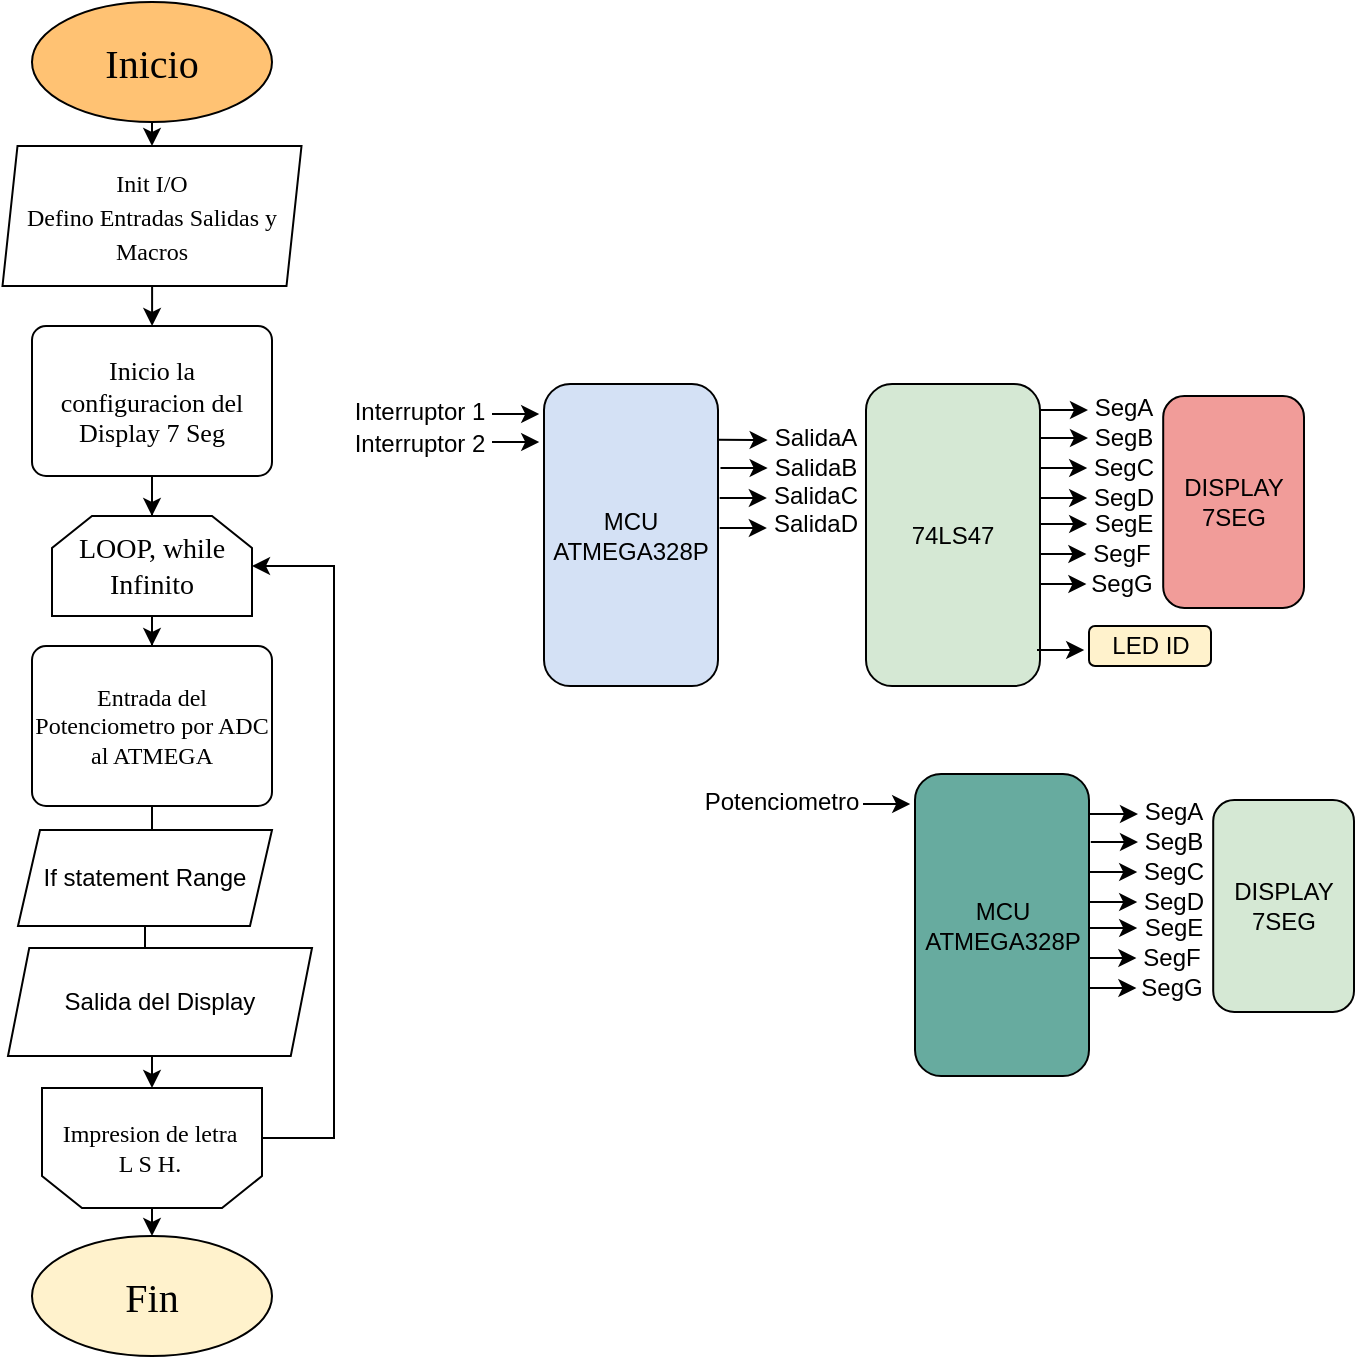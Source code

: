 <mxfile version="15.6.2" type="github">
  <diagram id="C5RBs43oDa-KdzZeNtuy" name="Page-1">
    <mxGraphModel dx="1662" dy="780" grid="0" gridSize="10" guides="1" tooltips="1" connect="1" arrows="1" fold="1" page="1" pageScale="1" pageWidth="827" pageHeight="1169" math="0" shadow="0">
      <root>
        <mxCell id="WIyWlLk6GJQsqaUBKTNV-0" />
        <mxCell id="WIyWlLk6GJQsqaUBKTNV-1" parent="WIyWlLk6GJQsqaUBKTNV-0" />
        <mxCell id="PMDkOvvGoAFzmRjh78wa-0" value="&lt;font style=&quot;font-size: 20px&quot; face=&quot;Times New Roman&quot;&gt;Inicio&lt;/font&gt;" style="ellipse;whiteSpace=wrap;html=1;fillColor=#FFC273;" parent="WIyWlLk6GJQsqaUBKTNV-1" vertex="1">
          <mxGeometry x="160" y="78" width="120" height="60" as="geometry" />
        </mxCell>
        <mxCell id="PMDkOvvGoAFzmRjh78wa-1" value="&lt;font style=&quot;font-size: 20px&quot; face=&quot;Times New Roman&quot;&gt;Fin&lt;/font&gt;" style="ellipse;whiteSpace=wrap;html=1;fillColor=#FFF2CC;" parent="WIyWlLk6GJQsqaUBKTNV-1" vertex="1">
          <mxGeometry x="160" y="695" width="120" height="60" as="geometry" />
        </mxCell>
        <mxCell id="PMDkOvvGoAFzmRjh78wa-9" value="" style="edgeStyle=orthogonalEdgeStyle;rounded=0;orthogonalLoop=1;jettySize=auto;html=1;" parent="WIyWlLk6GJQsqaUBKTNV-1" source="PMDkOvvGoAFzmRjh78wa-2" target="PMDkOvvGoAFzmRjh78wa-6" edge="1">
          <mxGeometry relative="1" as="geometry" />
        </mxCell>
        <mxCell id="PMDkOvvGoAFzmRjh78wa-2" value="&lt;div style=&quot;font-size: 14px&quot;&gt;&lt;font style=&quot;font-size: 12px&quot; face=&quot;Times New Roman&quot;&gt;Init I/O&lt;/font&gt;&lt;/div&gt;&lt;div style=&quot;font-size: 14px&quot;&gt;&lt;font style=&quot;font-size: 12px&quot; face=&quot;Times New Roman&quot;&gt;Defino Entradas Salidas y Macros&lt;/font&gt;&lt;br&gt;&lt;/div&gt;" style="shape=parallelogram;perimeter=parallelogramPerimeter;whiteSpace=wrap;html=1;fixedSize=1;size=7.5;" parent="WIyWlLk6GJQsqaUBKTNV-1" vertex="1">
          <mxGeometry x="145.25" y="150" width="149.5" height="70" as="geometry" />
        </mxCell>
        <mxCell id="PMDkOvvGoAFzmRjh78wa-11" value="" style="edgeStyle=orthogonalEdgeStyle;rounded=0;orthogonalLoop=1;jettySize=auto;html=1;" parent="WIyWlLk6GJQsqaUBKTNV-1" source="PMDkOvvGoAFzmRjh78wa-4" target="PMDkOvvGoAFzmRjh78wa-5" edge="1">
          <mxGeometry relative="1" as="geometry" />
        </mxCell>
        <mxCell id="PMDkOvvGoAFzmRjh78wa-4" value="&lt;div style=&quot;font-size: 14px&quot;&gt;&lt;font style=&quot;font-size: 14px&quot; face=&quot;Times New Roman&quot;&gt;LOOP, while&lt;br&gt;&lt;/font&gt;&lt;/div&gt;&lt;div style=&quot;font-size: 14px&quot;&gt;&lt;font style=&quot;font-size: 14px&quot; face=&quot;Times New Roman&quot;&gt;Infinito&lt;br&gt;&lt;/font&gt;&lt;/div&gt;" style="shape=loopLimit;whiteSpace=wrap;html=1;" parent="WIyWlLk6GJQsqaUBKTNV-1" vertex="1">
          <mxGeometry x="170" y="335" width="100" height="50" as="geometry" />
        </mxCell>
        <mxCell id="Hjd4y6y4Ed1vW0f3Qo12-2" value="" style="edgeStyle=orthogonalEdgeStyle;rounded=0;orthogonalLoop=1;jettySize=auto;html=1;" parent="WIyWlLk6GJQsqaUBKTNV-1" source="PMDkOvvGoAFzmRjh78wa-5" target="Hjd4y6y4Ed1vW0f3Qo12-1" edge="1">
          <mxGeometry relative="1" as="geometry" />
        </mxCell>
        <mxCell id="PMDkOvvGoAFzmRjh78wa-5" value="&lt;font face=&quot;Times New Roman&quot;&gt;Entrada del Potenciometro por ADC al ATMEGA&lt;/font&gt;" style="rounded=1;whiteSpace=wrap;html=1;absoluteArcSize=1;arcSize=14;strokeWidth=1;" parent="WIyWlLk6GJQsqaUBKTNV-1" vertex="1">
          <mxGeometry x="160" y="400" width="120" height="80" as="geometry" />
        </mxCell>
        <mxCell id="Hjd4y6y4Ed1vW0f3Qo12-11" value="" style="edgeStyle=orthogonalEdgeStyle;rounded=0;orthogonalLoop=1;jettySize=auto;html=1;" parent="WIyWlLk6GJQsqaUBKTNV-1" source="PMDkOvvGoAFzmRjh78wa-6" target="PMDkOvvGoAFzmRjh78wa-4" edge="1">
          <mxGeometry relative="1" as="geometry" />
        </mxCell>
        <mxCell id="PMDkOvvGoAFzmRjh78wa-6" value="&lt;font style=&quot;font-size: 13px&quot; face=&quot;Times New Roman&quot;&gt;Inicio la configuracion del Display 7 Seg&lt;br&gt;&lt;/font&gt;" style="rounded=1;whiteSpace=wrap;html=1;absoluteArcSize=1;arcSize=14;strokeWidth=1;" parent="WIyWlLk6GJQsqaUBKTNV-1" vertex="1">
          <mxGeometry x="160" y="240" width="120" height="75" as="geometry" />
        </mxCell>
        <mxCell id="PMDkOvvGoAFzmRjh78wa-8" value="" style="endArrow=classic;html=1;exitX=0.5;exitY=1;exitDx=0;exitDy=0;" parent="WIyWlLk6GJQsqaUBKTNV-1" source="PMDkOvvGoAFzmRjh78wa-0" target="PMDkOvvGoAFzmRjh78wa-2" edge="1">
          <mxGeometry width="50" height="50" relative="1" as="geometry">
            <mxPoint x="270" y="360" as="sourcePoint" />
            <mxPoint x="320" y="310" as="targetPoint" />
          </mxGeometry>
        </mxCell>
        <mxCell id="PMDkOvvGoAFzmRjh78wa-21" value="" style="edgeStyle=orthogonalEdgeStyle;rounded=0;orthogonalLoop=1;jettySize=auto;html=1;exitX=0.5;exitY=1;exitDx=0;exitDy=0;entryX=0.5;entryY=1;entryDx=0;entryDy=0;" parent="WIyWlLk6GJQsqaUBKTNV-1" target="PMDkOvvGoAFzmRjh78wa-14" edge="1">
          <mxGeometry relative="1" as="geometry">
            <mxPoint x="224" y="596.0" as="sourcePoint" />
          </mxGeometry>
        </mxCell>
        <mxCell id="PMDkOvvGoAFzmRjh78wa-14" value="" style="shape=loopLimit;whiteSpace=wrap;html=1;strokeWidth=1;size=20;rotation=-180;" parent="WIyWlLk6GJQsqaUBKTNV-1" vertex="1">
          <mxGeometry x="165" y="621" width="110" height="60" as="geometry" />
        </mxCell>
        <mxCell id="PMDkOvvGoAFzmRjh78wa-18" style="edgeStyle=orthogonalEdgeStyle;rounded=0;orthogonalLoop=1;jettySize=auto;html=1;entryX=1;entryY=0.5;entryDx=0;entryDy=0;exitX=0;exitY=0.583;exitDx=0;exitDy=0;exitPerimeter=0;" parent="WIyWlLk6GJQsqaUBKTNV-1" source="PMDkOvvGoAFzmRjh78wa-14" target="PMDkOvvGoAFzmRjh78wa-4" edge="1">
          <mxGeometry relative="1" as="geometry">
            <mxPoint x="283" y="525" as="sourcePoint" />
            <Array as="points">
              <mxPoint x="311" y="646" />
              <mxPoint x="311" y="360" />
            </Array>
          </mxGeometry>
        </mxCell>
        <mxCell id="PMDkOvvGoAFzmRjh78wa-17" value="&lt;font face=&quot;Times New Roman&quot;&gt;Impresion de letra L S H.&lt;/font&gt;" style="text;html=1;strokeColor=none;fillColor=none;align=center;verticalAlign=middle;whiteSpace=wrap;rounded=0;" parent="WIyWlLk6GJQsqaUBKTNV-1" vertex="1">
          <mxGeometry x="173" y="641" width="92" height="19" as="geometry" />
        </mxCell>
        <mxCell id="PMDkOvvGoAFzmRjh78wa-23" value="" style="endArrow=classic;html=1;exitX=0.5;exitY=0;exitDx=0;exitDy=0;entryX=0.5;entryY=0;entryDx=0;entryDy=0;" parent="WIyWlLk6GJQsqaUBKTNV-1" source="PMDkOvvGoAFzmRjh78wa-14" target="PMDkOvvGoAFzmRjh78wa-1" edge="1">
          <mxGeometry width="50" height="50" relative="1" as="geometry">
            <mxPoint x="270" y="531" as="sourcePoint" />
            <mxPoint x="320" y="481" as="targetPoint" />
          </mxGeometry>
        </mxCell>
        <mxCell id="pPsKDm1aZ1uGiD8XLSHk-2" value="" style="endArrow=classic;html=1;" parent="WIyWlLk6GJQsqaUBKTNV-1" edge="1">
          <mxGeometry width="50" height="50" relative="1" as="geometry">
            <mxPoint x="660" y="282" as="sourcePoint" />
            <mxPoint x="688" y="282" as="targetPoint" />
          </mxGeometry>
        </mxCell>
        <mxCell id="pPsKDm1aZ1uGiD8XLSHk-0" value="74LS47" style="rounded=1;whiteSpace=wrap;html=1;fillColor=#D5E8D4;" parent="WIyWlLk6GJQsqaUBKTNV-1" vertex="1">
          <mxGeometry x="577" y="269" width="87" height="151" as="geometry" />
        </mxCell>
        <mxCell id="pPsKDm1aZ1uGiD8XLSHk-3" value="SegA" style="text;html=1;strokeColor=none;fillColor=none;align=center;verticalAlign=middle;whiteSpace=wrap;rounded=0;" parent="WIyWlLk6GJQsqaUBKTNV-1" vertex="1">
          <mxGeometry x="686" y="271" width="40" height="20" as="geometry" />
        </mxCell>
        <mxCell id="pPsKDm1aZ1uGiD8XLSHk-4" value="" style="endArrow=classic;html=1;exitX=1.003;exitY=0.191;exitDx=0;exitDy=0;exitPerimeter=0;" parent="WIyWlLk6GJQsqaUBKTNV-1" edge="1">
          <mxGeometry width="50" height="50" relative="1" as="geometry">
            <mxPoint x="664.405" y="296.032" as="sourcePoint" />
            <mxPoint x="688" y="296" as="targetPoint" />
            <Array as="points">
              <mxPoint x="664" y="296" />
            </Array>
          </mxGeometry>
        </mxCell>
        <mxCell id="pPsKDm1aZ1uGiD8XLSHk-5" value="SegB" style="text;html=1;strokeColor=none;fillColor=none;align=center;verticalAlign=middle;whiteSpace=wrap;rounded=0;" parent="WIyWlLk6GJQsqaUBKTNV-1" vertex="1">
          <mxGeometry x="686" y="286" width="40" height="20" as="geometry" />
        </mxCell>
        <mxCell id="pPsKDm1aZ1uGiD8XLSHk-6" value="" style="endArrow=classic;html=1;exitX=1.003;exitY=0.191;exitDx=0;exitDy=0;exitPerimeter=0;" parent="WIyWlLk6GJQsqaUBKTNV-1" edge="1">
          <mxGeometry width="50" height="50" relative="1" as="geometry">
            <mxPoint x="664.005" y="311.032" as="sourcePoint" />
            <mxPoint x="687.6" y="311" as="targetPoint" />
          </mxGeometry>
        </mxCell>
        <mxCell id="pPsKDm1aZ1uGiD8XLSHk-7" value="SegC" style="text;html=1;strokeColor=none;fillColor=none;align=center;verticalAlign=middle;whiteSpace=wrap;rounded=0;" parent="WIyWlLk6GJQsqaUBKTNV-1" vertex="1">
          <mxGeometry x="685.6" y="301" width="40" height="20" as="geometry" />
        </mxCell>
        <mxCell id="pPsKDm1aZ1uGiD8XLSHk-8" value="" style="endArrow=classic;html=1;exitX=1.003;exitY=0.191;exitDx=0;exitDy=0;exitPerimeter=0;" parent="WIyWlLk6GJQsqaUBKTNV-1" edge="1">
          <mxGeometry width="50" height="50" relative="1" as="geometry">
            <mxPoint x="664.005" y="326.032" as="sourcePoint" />
            <mxPoint x="687.6" y="326" as="targetPoint" />
          </mxGeometry>
        </mxCell>
        <mxCell id="pPsKDm1aZ1uGiD8XLSHk-9" value="SegD" style="text;html=1;strokeColor=none;fillColor=none;align=center;verticalAlign=middle;whiteSpace=wrap;rounded=0;" parent="WIyWlLk6GJQsqaUBKTNV-1" vertex="1">
          <mxGeometry x="685.6" y="316" width="40.4" height="20" as="geometry" />
        </mxCell>
        <mxCell id="pPsKDm1aZ1uGiD8XLSHk-10" value="" style="endArrow=classic;html=1;exitX=1.003;exitY=0.191;exitDx=0;exitDy=0;exitPerimeter=0;" parent="WIyWlLk6GJQsqaUBKTNV-1" edge="1">
          <mxGeometry width="50" height="50" relative="1" as="geometry">
            <mxPoint x="390.005" y="284.032" as="sourcePoint" />
            <mxPoint x="413.6" y="284" as="targetPoint" />
          </mxGeometry>
        </mxCell>
        <mxCell id="pPsKDm1aZ1uGiD8XLSHk-12" value="" style="endArrow=classic;html=1;exitX=1.003;exitY=0.191;exitDx=0;exitDy=0;exitPerimeter=0;" parent="WIyWlLk6GJQsqaUBKTNV-1" edge="1">
          <mxGeometry width="50" height="50" relative="1" as="geometry">
            <mxPoint x="390.005" y="298.032" as="sourcePoint" />
            <mxPoint x="413.6" y="298" as="targetPoint" />
          </mxGeometry>
        </mxCell>
        <mxCell id="PASzGmPntYDD7dlqIaRi-0" value="&lt;div&gt;DISPLAY&lt;br&gt;&lt;/div&gt;&lt;div&gt;7SEG&lt;/div&gt;" style="rounded=1;whiteSpace=wrap;html=1;fillColor=#F19C99;" parent="WIyWlLk6GJQsqaUBKTNV-1" vertex="1">
          <mxGeometry x="725.6" y="275" width="70.4" height="106" as="geometry" />
        </mxCell>
        <mxCell id="PASzGmPntYDD7dlqIaRi-1" value="" style="endArrow=classic;html=1;exitX=1.003;exitY=0.191;exitDx=0;exitDy=0;exitPerimeter=0;" parent="WIyWlLk6GJQsqaUBKTNV-1" edge="1">
          <mxGeometry width="50" height="50" relative="1" as="geometry">
            <mxPoint x="662.505" y="402.032" as="sourcePoint" />
            <mxPoint x="686.1" y="402" as="targetPoint" />
          </mxGeometry>
        </mxCell>
        <mxCell id="PASzGmPntYDD7dlqIaRi-2" value="LED ID" style="rounded=1;whiteSpace=wrap;html=1;fillColor=#FFF2CC;" parent="WIyWlLk6GJQsqaUBKTNV-1" vertex="1">
          <mxGeometry x="688.5" y="390" width="61" height="20" as="geometry" />
        </mxCell>
        <mxCell id="Hjd4y6y4Ed1vW0f3Qo12-5" value="" style="edgeStyle=orthogonalEdgeStyle;rounded=0;orthogonalLoop=1;jettySize=auto;html=1;" parent="WIyWlLk6GJQsqaUBKTNV-1" source="Hjd4y6y4Ed1vW0f3Qo12-1" edge="1">
          <mxGeometry relative="1" as="geometry">
            <mxPoint x="220.029" y="552" as="targetPoint" />
          </mxGeometry>
        </mxCell>
        <mxCell id="Hjd4y6y4Ed1vW0f3Qo12-1" value="If statement Range" style="shape=parallelogram;perimeter=parallelogramPerimeter;whiteSpace=wrap;html=1;fixedSize=1;size=11;" parent="WIyWlLk6GJQsqaUBKTNV-1" vertex="1">
          <mxGeometry x="153" y="492" width="127" height="48" as="geometry" />
        </mxCell>
        <mxCell id="Hjd4y6y4Ed1vW0f3Qo12-6" value="Salida del Display" style="shape=parallelogram;perimeter=parallelogramPerimeter;whiteSpace=wrap;html=1;fixedSize=1;size=10.621;" parent="WIyWlLk6GJQsqaUBKTNV-1" vertex="1">
          <mxGeometry x="148" y="551" width="152" height="54" as="geometry" />
        </mxCell>
        <mxCell id="0MZ3Itoopk5c32XeHWrM-0" value="Interruptor 1" style="text;html=1;strokeColor=none;fillColor=none;align=center;verticalAlign=middle;whiteSpace=wrap;rounded=0;" parent="WIyWlLk6GJQsqaUBKTNV-1" vertex="1">
          <mxGeometry x="317" y="273" width="74" height="20" as="geometry" />
        </mxCell>
        <mxCell id="0MZ3Itoopk5c32XeHWrM-2" value="Interruptor 2" style="text;html=1;strokeColor=none;fillColor=none;align=center;verticalAlign=middle;whiteSpace=wrap;rounded=0;" parent="WIyWlLk6GJQsqaUBKTNV-1" vertex="1">
          <mxGeometry x="317" y="289" width="74" height="20" as="geometry" />
        </mxCell>
        <mxCell id="GJDX4nMfxQewyqIh_ogs-1" value="" style="endArrow=classic;html=1;exitX=1.003;exitY=0.191;exitDx=0;exitDy=0;exitPerimeter=0;" parent="WIyWlLk6GJQsqaUBKTNV-1" edge="1">
          <mxGeometry width="50" height="50" relative="1" as="geometry">
            <mxPoint x="664.005" y="339.032" as="sourcePoint" />
            <mxPoint x="687.6" y="339" as="targetPoint" />
            <Array as="points">
              <mxPoint x="663.6" y="339" />
            </Array>
          </mxGeometry>
        </mxCell>
        <mxCell id="GJDX4nMfxQewyqIh_ogs-2" value="SegE" style="text;html=1;strokeColor=none;fillColor=none;align=center;verticalAlign=middle;whiteSpace=wrap;rounded=0;" parent="WIyWlLk6GJQsqaUBKTNV-1" vertex="1">
          <mxGeometry x="685.6" y="329" width="40" height="20" as="geometry" />
        </mxCell>
        <mxCell id="GJDX4nMfxQewyqIh_ogs-3" value="" style="endArrow=classic;html=1;exitX=1.003;exitY=0.191;exitDx=0;exitDy=0;exitPerimeter=0;" parent="WIyWlLk6GJQsqaUBKTNV-1" edge="1">
          <mxGeometry width="50" height="50" relative="1" as="geometry">
            <mxPoint x="663.605" y="354.032" as="sourcePoint" />
            <mxPoint x="687.2" y="354" as="targetPoint" />
          </mxGeometry>
        </mxCell>
        <mxCell id="GJDX4nMfxQewyqIh_ogs-4" value="SegF" style="text;html=1;strokeColor=none;fillColor=none;align=center;verticalAlign=middle;whiteSpace=wrap;rounded=0;" parent="WIyWlLk6GJQsqaUBKTNV-1" vertex="1">
          <mxGeometry x="685.2" y="344" width="40" height="20" as="geometry" />
        </mxCell>
        <mxCell id="GJDX4nMfxQewyqIh_ogs-5" value="" style="endArrow=classic;html=1;exitX=1.003;exitY=0.191;exitDx=0;exitDy=0;exitPerimeter=0;" parent="WIyWlLk6GJQsqaUBKTNV-1" edge="1">
          <mxGeometry width="50" height="50" relative="1" as="geometry">
            <mxPoint x="663.605" y="369.032" as="sourcePoint" />
            <mxPoint x="687.2" y="369" as="targetPoint" />
          </mxGeometry>
        </mxCell>
        <mxCell id="GJDX4nMfxQewyqIh_ogs-6" value="SegG" style="text;html=1;strokeColor=none;fillColor=none;align=center;verticalAlign=middle;whiteSpace=wrap;rounded=0;" parent="WIyWlLk6GJQsqaUBKTNV-1" vertex="1">
          <mxGeometry x="685.2" y="359" width="40.4" height="20" as="geometry" />
        </mxCell>
        <mxCell id="GJDX4nMfxQewyqIh_ogs-7" value="MCU&lt;br&gt;&lt;div&gt;ATMEGA328P&lt;/div&gt;" style="rounded=1;whiteSpace=wrap;html=1;fillColor=#D4E1F5;" parent="WIyWlLk6GJQsqaUBKTNV-1" vertex="1">
          <mxGeometry x="416" y="269" width="87" height="151" as="geometry" />
        </mxCell>
        <mxCell id="GJDX4nMfxQewyqIh_ogs-8" value="" style="endArrow=classic;html=1;exitX=1;exitY=0.185;exitDx=0;exitDy=0;exitPerimeter=0;" parent="WIyWlLk6GJQsqaUBKTNV-1" source="GJDX4nMfxQewyqIh_ogs-7" edge="1">
          <mxGeometry width="50" height="50" relative="1" as="geometry">
            <mxPoint x="508" y="297" as="sourcePoint" />
            <mxPoint x="527.83" y="297" as="targetPoint" />
          </mxGeometry>
        </mxCell>
        <mxCell id="GJDX4nMfxQewyqIh_ogs-9" value="SalidaA" style="text;html=1;strokeColor=none;fillColor=none;align=center;verticalAlign=middle;whiteSpace=wrap;rounded=0;" parent="WIyWlLk6GJQsqaUBKTNV-1" vertex="1">
          <mxGeometry x="531.83" y="286" width="40" height="20" as="geometry" />
        </mxCell>
        <mxCell id="GJDX4nMfxQewyqIh_ogs-10" value="" style="endArrow=classic;html=1;exitX=1.003;exitY=0.191;exitDx=0;exitDy=0;exitPerimeter=0;" parent="WIyWlLk6GJQsqaUBKTNV-1" edge="1">
          <mxGeometry width="50" height="50" relative="1" as="geometry">
            <mxPoint x="504.235" y="311.032" as="sourcePoint" />
            <mxPoint x="527.83" y="311" as="targetPoint" />
            <Array as="points">
              <mxPoint x="503.83" y="311" />
            </Array>
          </mxGeometry>
        </mxCell>
        <mxCell id="GJDX4nMfxQewyqIh_ogs-12" value="" style="endArrow=classic;html=1;exitX=1.003;exitY=0.191;exitDx=0;exitDy=0;exitPerimeter=0;" parent="WIyWlLk6GJQsqaUBKTNV-1" edge="1">
          <mxGeometry width="50" height="50" relative="1" as="geometry">
            <mxPoint x="503.835" y="326.032" as="sourcePoint" />
            <mxPoint x="527.43" y="326" as="targetPoint" />
          </mxGeometry>
        </mxCell>
        <mxCell id="GJDX4nMfxQewyqIh_ogs-14" value="" style="endArrow=classic;html=1;exitX=1.003;exitY=0.191;exitDx=0;exitDy=0;exitPerimeter=0;" parent="WIyWlLk6GJQsqaUBKTNV-1" edge="1">
          <mxGeometry width="50" height="50" relative="1" as="geometry">
            <mxPoint x="503.835" y="341.032" as="sourcePoint" />
            <mxPoint x="527.43" y="341" as="targetPoint" />
          </mxGeometry>
        </mxCell>
        <mxCell id="GJDX4nMfxQewyqIh_ogs-18" value="SalidaB" style="text;html=1;strokeColor=none;fillColor=none;align=center;verticalAlign=middle;whiteSpace=wrap;rounded=0;" parent="WIyWlLk6GJQsqaUBKTNV-1" vertex="1">
          <mxGeometry x="531.83" y="301" width="40" height="20" as="geometry" />
        </mxCell>
        <mxCell id="GJDX4nMfxQewyqIh_ogs-19" value="SalidaC" style="text;html=1;strokeColor=none;fillColor=none;align=center;verticalAlign=middle;whiteSpace=wrap;rounded=0;" parent="WIyWlLk6GJQsqaUBKTNV-1" vertex="1">
          <mxGeometry x="531.83" y="315" width="40" height="20" as="geometry" />
        </mxCell>
        <mxCell id="GJDX4nMfxQewyqIh_ogs-20" value="SalidaD" style="text;html=1;strokeColor=none;fillColor=none;align=center;verticalAlign=middle;whiteSpace=wrap;rounded=0;" parent="WIyWlLk6GJQsqaUBKTNV-1" vertex="1">
          <mxGeometry x="531.83" y="329" width="40" height="20" as="geometry" />
        </mxCell>
        <mxCell id="H2QEn0aKYvEWfo71eAOI-0" value="" style="endArrow=classic;html=1;" edge="1" parent="WIyWlLk6GJQsqaUBKTNV-1">
          <mxGeometry width="50" height="50" relative="1" as="geometry">
            <mxPoint x="685" y="484" as="sourcePoint" />
            <mxPoint x="713" y="484" as="targetPoint" />
          </mxGeometry>
        </mxCell>
        <mxCell id="H2QEn0aKYvEWfo71eAOI-2" value="SegA" style="text;html=1;strokeColor=none;fillColor=none;align=center;verticalAlign=middle;whiteSpace=wrap;rounded=0;" vertex="1" parent="WIyWlLk6GJQsqaUBKTNV-1">
          <mxGeometry x="711" y="473" width="40" height="20" as="geometry" />
        </mxCell>
        <mxCell id="H2QEn0aKYvEWfo71eAOI-3" value="" style="endArrow=classic;html=1;exitX=1.003;exitY=0.191;exitDx=0;exitDy=0;exitPerimeter=0;" edge="1" parent="WIyWlLk6GJQsqaUBKTNV-1">
          <mxGeometry width="50" height="50" relative="1" as="geometry">
            <mxPoint x="689.405" y="498.032" as="sourcePoint" />
            <mxPoint x="713" y="498" as="targetPoint" />
            <Array as="points">
              <mxPoint x="689" y="498" />
            </Array>
          </mxGeometry>
        </mxCell>
        <mxCell id="H2QEn0aKYvEWfo71eAOI-4" value="SegB" style="text;html=1;strokeColor=none;fillColor=none;align=center;verticalAlign=middle;whiteSpace=wrap;rounded=0;" vertex="1" parent="WIyWlLk6GJQsqaUBKTNV-1">
          <mxGeometry x="711" y="488" width="40" height="20" as="geometry" />
        </mxCell>
        <mxCell id="H2QEn0aKYvEWfo71eAOI-5" value="" style="endArrow=classic;html=1;exitX=1.003;exitY=0.191;exitDx=0;exitDy=0;exitPerimeter=0;" edge="1" parent="WIyWlLk6GJQsqaUBKTNV-1">
          <mxGeometry width="50" height="50" relative="1" as="geometry">
            <mxPoint x="689.005" y="513.032" as="sourcePoint" />
            <mxPoint x="712.6" y="513" as="targetPoint" />
          </mxGeometry>
        </mxCell>
        <mxCell id="H2QEn0aKYvEWfo71eAOI-6" value="SegC" style="text;html=1;strokeColor=none;fillColor=none;align=center;verticalAlign=middle;whiteSpace=wrap;rounded=0;" vertex="1" parent="WIyWlLk6GJQsqaUBKTNV-1">
          <mxGeometry x="710.6" y="503" width="40" height="20" as="geometry" />
        </mxCell>
        <mxCell id="H2QEn0aKYvEWfo71eAOI-7" value="" style="endArrow=classic;html=1;exitX=1.003;exitY=0.191;exitDx=0;exitDy=0;exitPerimeter=0;" edge="1" parent="WIyWlLk6GJQsqaUBKTNV-1">
          <mxGeometry width="50" height="50" relative="1" as="geometry">
            <mxPoint x="689.005" y="528.032" as="sourcePoint" />
            <mxPoint x="712.6" y="528" as="targetPoint" />
          </mxGeometry>
        </mxCell>
        <mxCell id="H2QEn0aKYvEWfo71eAOI-8" value="SegD" style="text;html=1;strokeColor=none;fillColor=none;align=center;verticalAlign=middle;whiteSpace=wrap;rounded=0;" vertex="1" parent="WIyWlLk6GJQsqaUBKTNV-1">
          <mxGeometry x="710.6" y="518" width="40.4" height="20" as="geometry" />
        </mxCell>
        <mxCell id="H2QEn0aKYvEWfo71eAOI-9" value="" style="endArrow=classic;html=1;exitX=1.003;exitY=0.191;exitDx=0;exitDy=0;exitPerimeter=0;" edge="1" parent="WIyWlLk6GJQsqaUBKTNV-1">
          <mxGeometry width="50" height="50" relative="1" as="geometry">
            <mxPoint x="575.505" y="479.032" as="sourcePoint" />
            <mxPoint x="599.1" y="479" as="targetPoint" />
          </mxGeometry>
        </mxCell>
        <mxCell id="H2QEn0aKYvEWfo71eAOI-11" value="&lt;div&gt;DISPLAY&lt;br&gt;&lt;/div&gt;&lt;div&gt;7SEG&lt;/div&gt;" style="rounded=1;whiteSpace=wrap;html=1;fillColor=#D5E8D4;" vertex="1" parent="WIyWlLk6GJQsqaUBKTNV-1">
          <mxGeometry x="750.6" y="477" width="70.4" height="106" as="geometry" />
        </mxCell>
        <mxCell id="H2QEn0aKYvEWfo71eAOI-14" value="Potenciometro" style="text;html=1;strokeColor=none;fillColor=none;align=center;verticalAlign=middle;whiteSpace=wrap;rounded=0;" vertex="1" parent="WIyWlLk6GJQsqaUBKTNV-1">
          <mxGeometry x="497.83" y="468" width="74" height="20" as="geometry" />
        </mxCell>
        <mxCell id="H2QEn0aKYvEWfo71eAOI-16" value="" style="endArrow=classic;html=1;exitX=1.003;exitY=0.191;exitDx=0;exitDy=0;exitPerimeter=0;" edge="1" parent="WIyWlLk6GJQsqaUBKTNV-1">
          <mxGeometry width="50" height="50" relative="1" as="geometry">
            <mxPoint x="689.005" y="541.032" as="sourcePoint" />
            <mxPoint x="712.6" y="541" as="targetPoint" />
            <Array as="points">
              <mxPoint x="688.6" y="541" />
            </Array>
          </mxGeometry>
        </mxCell>
        <mxCell id="H2QEn0aKYvEWfo71eAOI-17" value="SegE" style="text;html=1;strokeColor=none;fillColor=none;align=center;verticalAlign=middle;whiteSpace=wrap;rounded=0;" vertex="1" parent="WIyWlLk6GJQsqaUBKTNV-1">
          <mxGeometry x="710.6" y="531" width="40" height="20" as="geometry" />
        </mxCell>
        <mxCell id="H2QEn0aKYvEWfo71eAOI-18" value="" style="endArrow=classic;html=1;exitX=1.003;exitY=0.191;exitDx=0;exitDy=0;exitPerimeter=0;" edge="1" parent="WIyWlLk6GJQsqaUBKTNV-1">
          <mxGeometry width="50" height="50" relative="1" as="geometry">
            <mxPoint x="688.605" y="556.032" as="sourcePoint" />
            <mxPoint x="712.2" y="556" as="targetPoint" />
          </mxGeometry>
        </mxCell>
        <mxCell id="H2QEn0aKYvEWfo71eAOI-19" value="SegF" style="text;html=1;strokeColor=none;fillColor=none;align=center;verticalAlign=middle;whiteSpace=wrap;rounded=0;" vertex="1" parent="WIyWlLk6GJQsqaUBKTNV-1">
          <mxGeometry x="710.2" y="546" width="40" height="20" as="geometry" />
        </mxCell>
        <mxCell id="H2QEn0aKYvEWfo71eAOI-20" value="" style="endArrow=classic;html=1;exitX=1.003;exitY=0.191;exitDx=0;exitDy=0;exitPerimeter=0;" edge="1" parent="WIyWlLk6GJQsqaUBKTNV-1">
          <mxGeometry width="50" height="50" relative="1" as="geometry">
            <mxPoint x="688.605" y="571.032" as="sourcePoint" />
            <mxPoint x="712.2" y="571" as="targetPoint" />
          </mxGeometry>
        </mxCell>
        <mxCell id="H2QEn0aKYvEWfo71eAOI-21" value="SegG" style="text;html=1;strokeColor=none;fillColor=none;align=center;verticalAlign=middle;whiteSpace=wrap;rounded=0;" vertex="1" parent="WIyWlLk6GJQsqaUBKTNV-1">
          <mxGeometry x="710.2" y="561" width="40.4" height="20" as="geometry" />
        </mxCell>
        <mxCell id="H2QEn0aKYvEWfo71eAOI-22" value="MCU&lt;br&gt;&lt;div&gt;ATMEGA328P&lt;/div&gt;" style="rounded=1;whiteSpace=wrap;html=1;fillColor=#67AB9F;" vertex="1" parent="WIyWlLk6GJQsqaUBKTNV-1">
          <mxGeometry x="601.5" y="464" width="87" height="151" as="geometry" />
        </mxCell>
      </root>
    </mxGraphModel>
  </diagram>
</mxfile>
